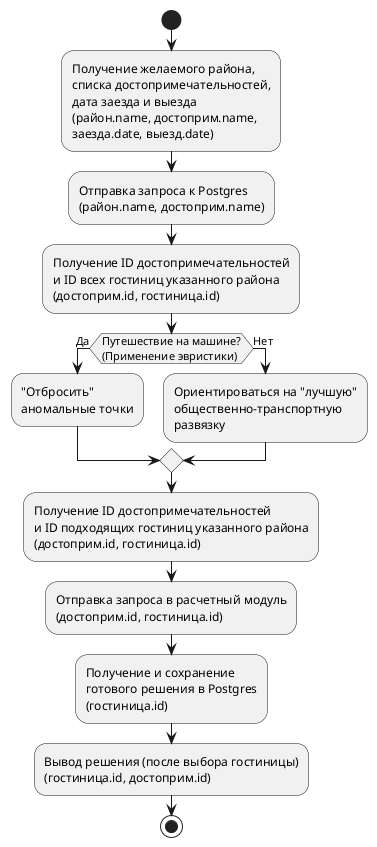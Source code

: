 @startuml backend 1

start
:Получение желаемого района,
списка достопримечательностей,
дата заезда и выезда
(район.name, достоприм.name,
заезда.date, выезд.date);

:Отправка запроса к Postgres
(район.name, достоприм.name);

:Получение ID достопримечательностей
и ID всех гостиниц указанного района
(достоприм.id, гостиница.id);

if (Путешествие на машине?\n(Применение эвристики)) then (Да)
    :"Отбросить"
    аномальные точки;
    else (Нет)
        :Ориентироваться на "лучшую"
        общественно-транспортную 
        развязку;
    endif

:Получение ID достопримечательностей
и ID подходящих гостиниц указанного района
(достоприм.id, гостиница.id);

:Отправка запроса в расчетный модуль
(достоприм.id, гостиница.id);

:Получение и сохранение
готового решения в Postgres
(гостиница.id);

:Вывод решения (после выбора гостиницы)
(гостиница.id, достоприм.id);

stop
@enduml
